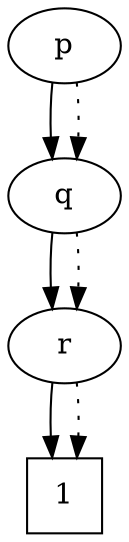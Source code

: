 digraph zdd{
    p
    q
    r
    1 [shape=square]

    p -> q
    p -> q [style=dotted]
    q -> r
    q -> r [style=dotted]
    r -> 1
    r -> 1 [style=dotted]

}
